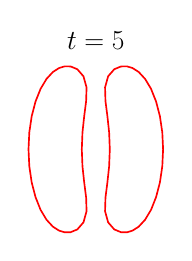 \begin{tikzpicture}[scale=0.40]

\begin{axis}[
  xmin = -1.8,
  xmax = 1.8,
  ymin = -1.8,
  ymax = 1.8,
  axis equal = true,
  hide axis,
  title = {\Huge$t=5$}
  ]

\addplot [mark=none,red,line width=1.5] table{
-6.241e-01 1.666e+00
-7.372e-01 1.632e+00
-8.609e-01 1.553e+00
-9.891e-01 1.414e+00
-1.109e+00 1.214e+00
-1.21e+00 9.599e-01
-1.287e+00 6.641e-01
-1.335e+00 3.394e-01
-1.351e+00 -6.194e-13
-1.335e+00 -3.394e-01
-1.287e+00 -6.641e-01
-1.21e+00 -9.599e-01
-1.109e+00 -1.214e+00
-9.891e-01 -1.414e+00
-8.609e-01 -1.553e+00
-7.372e-01 -1.632e+00
-6.241e-01 -1.666e+00
-5.061e-01 -1.664e+00
-3.709e-01 -1.608e+00
-2.475e-01 -1.466e+00
-1.858e-01 -1.243e+00
-1.939e-01 -9.695e-01
-2.327e-01 -6.661e-01
-2.678e-01 -3.396e-01
-2.811e-01 -2.8e-13
-2.678e-01 3.396e-01
-2.327e-01 6.661e-01
-1.939e-01 9.695e-01
-1.858e-01 1.243e+00
-2.475e-01 1.466e+00
-3.709e-01 1.608e+00
-5.061e-01 1.664e+00
-6.241e-01 1.666e+00
};

\addplot [mark=none,red,line width=1.5] table{
6.241e-01 1.666e+00
5.061e-01 1.664e+00
3.709e-01 1.608e+00
2.475e-01 1.466e+00
1.858e-01 1.243e+00
1.939e-01 9.695e-01
2.327e-01 6.661e-01
2.678e-01 3.396e-01
2.811e-01 -6.427e-13
2.678e-01 -3.396e-01
2.327e-01 -6.661e-01
1.939e-01 -9.695e-01
1.858e-01 -1.243e+00
2.475e-01 -1.466e+00
3.709e-01 -1.608e+00
5.061e-01 -1.664e+00
6.241e-01 -1.666e+00
7.372e-01 -1.632e+00
8.609e-01 -1.553e+00
9.891e-01 -1.414e+00
1.109e+00 -1.214e+00
1.21e+00 -9.599e-01
1.287e+00 -6.641e-01
1.335e+00 -3.394e-01
1.351e+00 1.296e-13
1.335e+00 3.394e-01
1.287e+00 6.641e-01
1.21e+00 9.599e-01
1.109e+00 1.214e+00
9.891e-01 1.414e+00
8.609e-01 1.553e+00
7.372e-01 1.632e+00
6.241e-01 1.666e+00
};

\end{axis}

%\draw[gray,thin] (0,0) grid +(3,4);

\end{tikzpicture}

